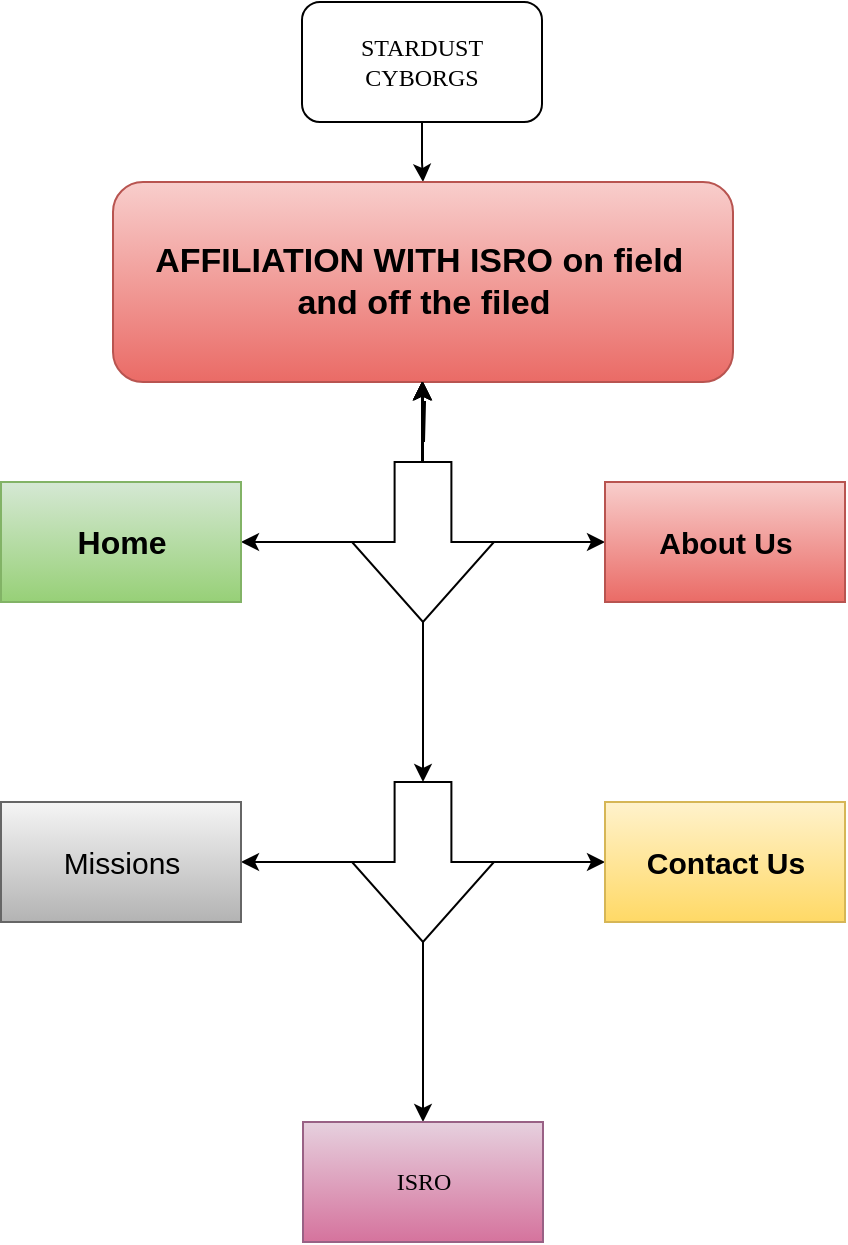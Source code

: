 <mxfile version="28.1.2">
  <diagram name="Page-1" id="jygTNg17Fiu1OKiT0Wlf">
    <mxGraphModel dx="1042" dy="642" grid="1" gridSize="10" guides="1" tooltips="1" connect="1" arrows="1" fold="1" page="1" pageScale="1" pageWidth="827" pageHeight="1169" math="0" shadow="0" adaptiveColors="auto">
      <root>
        <mxCell id="0" />
        <mxCell id="1" parent="0" />
        <mxCell id="RYJ0spg9mRbjBVHdlc9M-5" value="" style="edgeStyle=orthogonalEdgeStyle;rounded=0;orthogonalLoop=1;jettySize=auto;html=1;" edge="1" parent="1" source="RYJ0spg9mRbjBVHdlc9M-3" target="RYJ0spg9mRbjBVHdlc9M-4">
          <mxGeometry relative="1" as="geometry" />
        </mxCell>
        <mxCell id="RYJ0spg9mRbjBVHdlc9M-3" value="&lt;font face=&quot;Verdana&quot;&gt;STARDUST CYBORGS&lt;/font&gt;" style="rounded=1;whiteSpace=wrap;html=1;" vertex="1" parent="1">
          <mxGeometry x="354" y="30" width="120" height="60" as="geometry" />
        </mxCell>
        <mxCell id="RYJ0spg9mRbjBVHdlc9M-4" value="&lt;b&gt;&lt;font style=&quot;font-size: 17px;&quot;&gt;AFFILIATION WITH ISRO on field&amp;nbsp;&lt;/font&gt;&lt;/b&gt;&lt;div&gt;&lt;b&gt;&lt;font style=&quot;font-size: 17px;&quot;&gt;and off the filed&lt;/font&gt;&lt;/b&gt;&lt;/div&gt;" style="whiteSpace=wrap;html=1;rounded=1;fillColor=#f8cecc;strokeColor=#b85450;gradientColor=#ea6b66;" vertex="1" parent="1">
          <mxGeometry x="259.5" y="120" width="310" height="100" as="geometry" />
        </mxCell>
        <mxCell id="RYJ0spg9mRbjBVHdlc9M-9" value="" style="edgeStyle=orthogonalEdgeStyle;rounded=0;orthogonalLoop=1;jettySize=auto;html=1;" edge="1" parent="1" target="RYJ0spg9mRbjBVHdlc9M-4">
          <mxGeometry relative="1" as="geometry">
            <mxPoint x="415" y="250" as="sourcePoint" />
          </mxGeometry>
        </mxCell>
        <mxCell id="RYJ0spg9mRbjBVHdlc9M-19" value="" style="edgeStyle=orthogonalEdgeStyle;rounded=0;orthogonalLoop=1;jettySize=auto;html=1;" edge="1" parent="1" target="RYJ0spg9mRbjBVHdlc9M-4">
          <mxGeometry relative="1" as="geometry">
            <mxPoint x="414" y="260" as="sourcePoint" />
          </mxGeometry>
        </mxCell>
        <mxCell id="RYJ0spg9mRbjBVHdlc9M-29" value="" style="edgeStyle=orthogonalEdgeStyle;rounded=0;orthogonalLoop=1;jettySize=auto;html=1;" edge="1" parent="1" target="RYJ0spg9mRbjBVHdlc9M-4">
          <mxGeometry relative="1" as="geometry">
            <mxPoint x="414" y="260" as="sourcePoint" />
          </mxGeometry>
        </mxCell>
        <mxCell id="RYJ0spg9mRbjBVHdlc9M-30" value="" style="edgeStyle=orthogonalEdgeStyle;rounded=0;orthogonalLoop=1;jettySize=auto;html=1;" edge="1" parent="1" target="RYJ0spg9mRbjBVHdlc9M-4">
          <mxGeometry relative="1" as="geometry">
            <mxPoint x="414" y="260" as="sourcePoint" />
          </mxGeometry>
        </mxCell>
        <mxCell id="RYJ0spg9mRbjBVHdlc9M-31" value="" style="edgeStyle=orthogonalEdgeStyle;rounded=0;orthogonalLoop=1;jettySize=auto;html=1;" edge="1" parent="1" target="RYJ0spg9mRbjBVHdlc9M-4">
          <mxGeometry relative="1" as="geometry">
            <mxPoint x="414" y="260" as="sourcePoint" />
          </mxGeometry>
        </mxCell>
        <mxCell id="RYJ0spg9mRbjBVHdlc9M-32" value="" style="edgeStyle=orthogonalEdgeStyle;rounded=0;orthogonalLoop=1;jettySize=auto;html=1;" edge="1" parent="1" target="RYJ0spg9mRbjBVHdlc9M-4">
          <mxGeometry relative="1" as="geometry">
            <mxPoint x="414" y="260" as="sourcePoint" />
          </mxGeometry>
        </mxCell>
        <mxCell id="RYJ0spg9mRbjBVHdlc9M-33" value="" style="edgeStyle=orthogonalEdgeStyle;rounded=0;orthogonalLoop=1;jettySize=auto;html=1;" edge="1" parent="1" target="RYJ0spg9mRbjBVHdlc9M-4">
          <mxGeometry relative="1" as="geometry">
            <mxPoint x="414" y="260" as="sourcePoint" />
          </mxGeometry>
        </mxCell>
        <mxCell id="RYJ0spg9mRbjBVHdlc9M-35" value="" style="edgeStyle=orthogonalEdgeStyle;rounded=0;orthogonalLoop=1;jettySize=auto;html=1;" edge="1" parent="1" source="RYJ0spg9mRbjBVHdlc9M-34" target="RYJ0spg9mRbjBVHdlc9M-4">
          <mxGeometry relative="1" as="geometry" />
        </mxCell>
        <mxCell id="RYJ0spg9mRbjBVHdlc9M-36" value="" style="edgeStyle=orthogonalEdgeStyle;rounded=0;orthogonalLoop=1;jettySize=auto;html=1;" edge="1" parent="1" source="RYJ0spg9mRbjBVHdlc9M-34" target="RYJ0spg9mRbjBVHdlc9M-4">
          <mxGeometry relative="1" as="geometry" />
        </mxCell>
        <mxCell id="RYJ0spg9mRbjBVHdlc9M-38" value="" style="edgeStyle=orthogonalEdgeStyle;rounded=0;orthogonalLoop=1;jettySize=auto;html=1;" edge="1" parent="1" source="RYJ0spg9mRbjBVHdlc9M-34" target="RYJ0spg9mRbjBVHdlc9M-37">
          <mxGeometry relative="1" as="geometry" />
        </mxCell>
        <mxCell id="RYJ0spg9mRbjBVHdlc9M-40" value="" style="edgeStyle=orthogonalEdgeStyle;rounded=0;orthogonalLoop=1;jettySize=auto;html=1;" edge="1" parent="1" source="RYJ0spg9mRbjBVHdlc9M-34" target="RYJ0spg9mRbjBVHdlc9M-39">
          <mxGeometry relative="1" as="geometry" />
        </mxCell>
        <mxCell id="RYJ0spg9mRbjBVHdlc9M-44" value="" style="edgeStyle=orthogonalEdgeStyle;rounded=0;orthogonalLoop=1;jettySize=auto;html=1;" edge="1" parent="1" source="RYJ0spg9mRbjBVHdlc9M-34" target="RYJ0spg9mRbjBVHdlc9M-43">
          <mxGeometry relative="1" as="geometry" />
        </mxCell>
        <mxCell id="RYJ0spg9mRbjBVHdlc9M-34" value="" style="html=1;shadow=0;dashed=0;align=center;verticalAlign=middle;shape=mxgraph.arrows2.arrow;dy=0.6;dx=40;direction=south;notch=0;" vertex="1" parent="1">
          <mxGeometry x="379" y="260" width="71" height="80" as="geometry" />
        </mxCell>
        <mxCell id="RYJ0spg9mRbjBVHdlc9M-37" value="Home" style="whiteSpace=wrap;html=1;shadow=0;dashed=0;fillColor=#d5e8d4;strokeColor=#82b366;fontStyle=1;fontSize=16;gradientColor=#97d077;" vertex="1" parent="1">
          <mxGeometry x="203.5" y="270" width="120" height="60" as="geometry" />
        </mxCell>
        <mxCell id="RYJ0spg9mRbjBVHdlc9M-39" value="About Us" style="whiteSpace=wrap;html=1;shadow=0;dashed=0;fillColor=#f8cecc;strokeColor=#b85450;fontStyle=1;fontSize=15;gradientColor=#ea6b66;" vertex="1" parent="1">
          <mxGeometry x="505.5" y="270" width="120" height="60" as="geometry" />
        </mxCell>
        <mxCell id="RYJ0spg9mRbjBVHdlc9M-46" value="" style="edgeStyle=orthogonalEdgeStyle;rounded=0;orthogonalLoop=1;jettySize=auto;html=1;" edge="1" parent="1" source="RYJ0spg9mRbjBVHdlc9M-43" target="RYJ0spg9mRbjBVHdlc9M-45">
          <mxGeometry relative="1" as="geometry" />
        </mxCell>
        <mxCell id="RYJ0spg9mRbjBVHdlc9M-48" value="" style="edgeStyle=orthogonalEdgeStyle;rounded=0;orthogonalLoop=1;jettySize=auto;html=1;" edge="1" parent="1" source="RYJ0spg9mRbjBVHdlc9M-43" target="RYJ0spg9mRbjBVHdlc9M-47">
          <mxGeometry relative="1" as="geometry" />
        </mxCell>
        <mxCell id="RYJ0spg9mRbjBVHdlc9M-52" value="" style="edgeStyle=orthogonalEdgeStyle;rounded=0;orthogonalLoop=1;jettySize=auto;html=1;" edge="1" parent="1" source="RYJ0spg9mRbjBVHdlc9M-43" target="RYJ0spg9mRbjBVHdlc9M-51">
          <mxGeometry relative="1" as="geometry" />
        </mxCell>
        <mxCell id="RYJ0spg9mRbjBVHdlc9M-43" value="" style="html=1;shadow=0;dashed=0;align=center;verticalAlign=middle;shape=mxgraph.arrows2.arrow;dy=0.6;dx=40;direction=south;notch=0;" vertex="1" parent="1">
          <mxGeometry x="379" y="420" width="71" height="80" as="geometry" />
        </mxCell>
        <mxCell id="RYJ0spg9mRbjBVHdlc9M-45" value="Missions" style="whiteSpace=wrap;html=1;shadow=0;dashed=0;fontSize=15;fillColor=#f5f5f5;gradientColor=#b3b3b3;strokeColor=#666666;" vertex="1" parent="1">
          <mxGeometry x="203.5" y="430" width="120" height="60" as="geometry" />
        </mxCell>
        <mxCell id="RYJ0spg9mRbjBVHdlc9M-47" value="Contact Us" style="whiteSpace=wrap;html=1;shadow=0;dashed=0;fontStyle=1;fontSize=15;fillColor=#fff2cc;strokeColor=#d6b656;gradientColor=#ffd966;" vertex="1" parent="1">
          <mxGeometry x="505.5" y="430" width="120" height="60" as="geometry" />
        </mxCell>
        <mxCell id="RYJ0spg9mRbjBVHdlc9M-51" value="ISRO" style="whiteSpace=wrap;html=1;shadow=0;dashed=0;fillColor=#e6d0de;gradientColor=#d5739d;strokeColor=#996185;fontFamily=Verdana;" vertex="1" parent="1">
          <mxGeometry x="354.5" y="590" width="120" height="60" as="geometry" />
        </mxCell>
      </root>
    </mxGraphModel>
  </diagram>
</mxfile>
